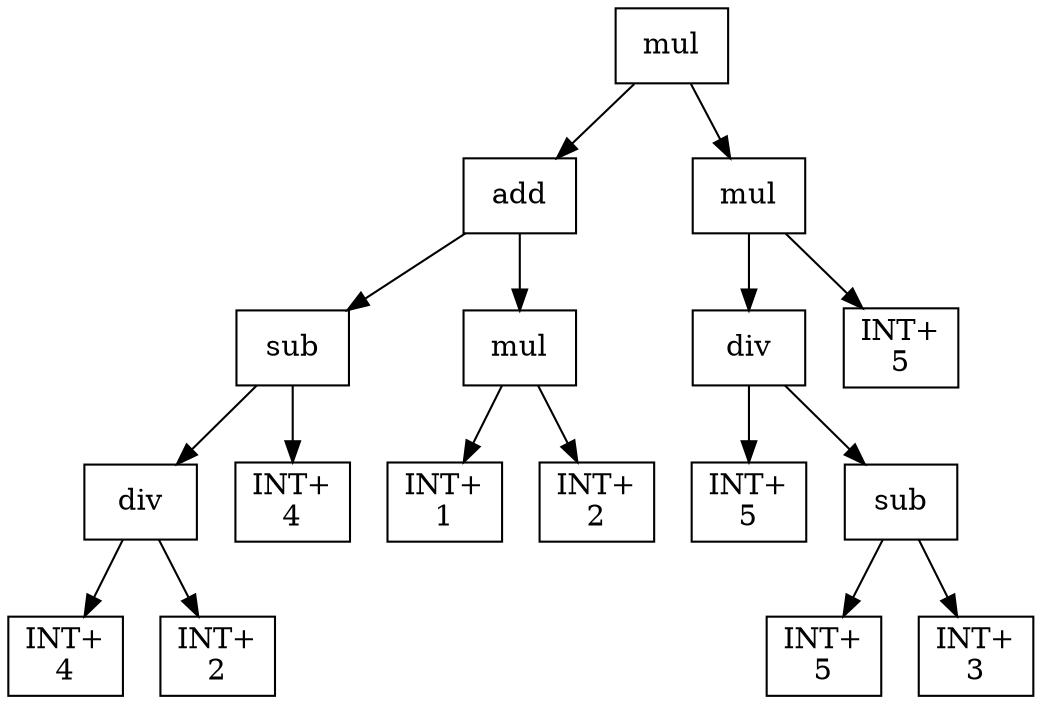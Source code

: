digraph expr {
  node [shape=box];
  n1 [label="mul"];
  n2 [label="add"];
  n3 [label="sub"];
  n4 [label="div"];
  n5 [label="INT+\n4"];
  n6 [label="INT+\n2"];
  n4 -> n5;
  n4 -> n6;
  n7 [label="INT+\n4"];
  n3 -> n4;
  n3 -> n7;
  n8 [label="mul"];
  n9 [label="INT+\n1"];
  n10 [label="INT+\n2"];
  n8 -> n9;
  n8 -> n10;
  n2 -> n3;
  n2 -> n8;
  n11 [label="mul"];
  n12 [label="div"];
  n13 [label="INT+\n5"];
  n14 [label="sub"];
  n15 [label="INT+\n5"];
  n16 [label="INT+\n3"];
  n14 -> n15;
  n14 -> n16;
  n12 -> n13;
  n12 -> n14;
  n17 [label="INT+\n5"];
  n11 -> n12;
  n11 -> n17;
  n1 -> n2;
  n1 -> n11;
}